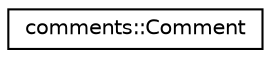 digraph "Graphical Class Hierarchy"
{
 // LATEX_PDF_SIZE
  edge [fontname="Helvetica",fontsize="10",labelfontname="Helvetica",labelfontsize="10"];
  node [fontname="Helvetica",fontsize="10",shape=record];
  rankdir="LR";
  Node0 [label="comments::Comment",height=0.2,width=0.4,color="black", fillcolor="white", style="filled",URL="$classcomments_1_1_comment.html",tooltip="The Comment class Single comment."];
}
